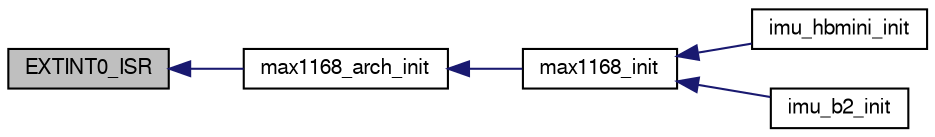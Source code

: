 digraph "EXTINT0_ISR"
{
  edge [fontname="FreeSans",fontsize="10",labelfontname="FreeSans",labelfontsize="10"];
  node [fontname="FreeSans",fontsize="10",shape=record];
  rankdir="LR";
  Node1 [label="EXTINT0_ISR",height=0.2,width=0.4,color="black", fillcolor="grey75", style="filled", fontcolor="black"];
  Node1 -> Node2 [dir="back",color="midnightblue",fontsize="10",style="solid",fontname="FreeSans"];
  Node2 [label="max1168_arch_init",height=0.2,width=0.4,color="black", fillcolor="white", style="filled",URL="$max1168_8h.html#a712f39d80c2b46e08a4d0230bf74bef2"];
  Node2 -> Node3 [dir="back",color="midnightblue",fontsize="10",style="solid",fontname="FreeSans"];
  Node3 [label="max1168_init",height=0.2,width=0.4,color="black", fillcolor="white", style="filled",URL="$max1168_8h.html#a6130e20b7ea3c56aa94a9e449b773b4a"];
  Node3 -> Node4 [dir="back",color="midnightblue",fontsize="10",style="solid",fontname="FreeSans"];
  Node4 [label="imu_hbmini_init",height=0.2,width=0.4,color="black", fillcolor="white", style="filled",URL="$imu__hbmini_8h.html#aac46d381aad29da7884a7a0424bb9bda"];
  Node3 -> Node5 [dir="back",color="midnightblue",fontsize="10",style="solid",fontname="FreeSans"];
  Node5 [label="imu_b2_init",height=0.2,width=0.4,color="black", fillcolor="white", style="filled",URL="$imu__b2_8h.html#ae570fa02d6ebd9ce0b25e7074f002d72"];
}

